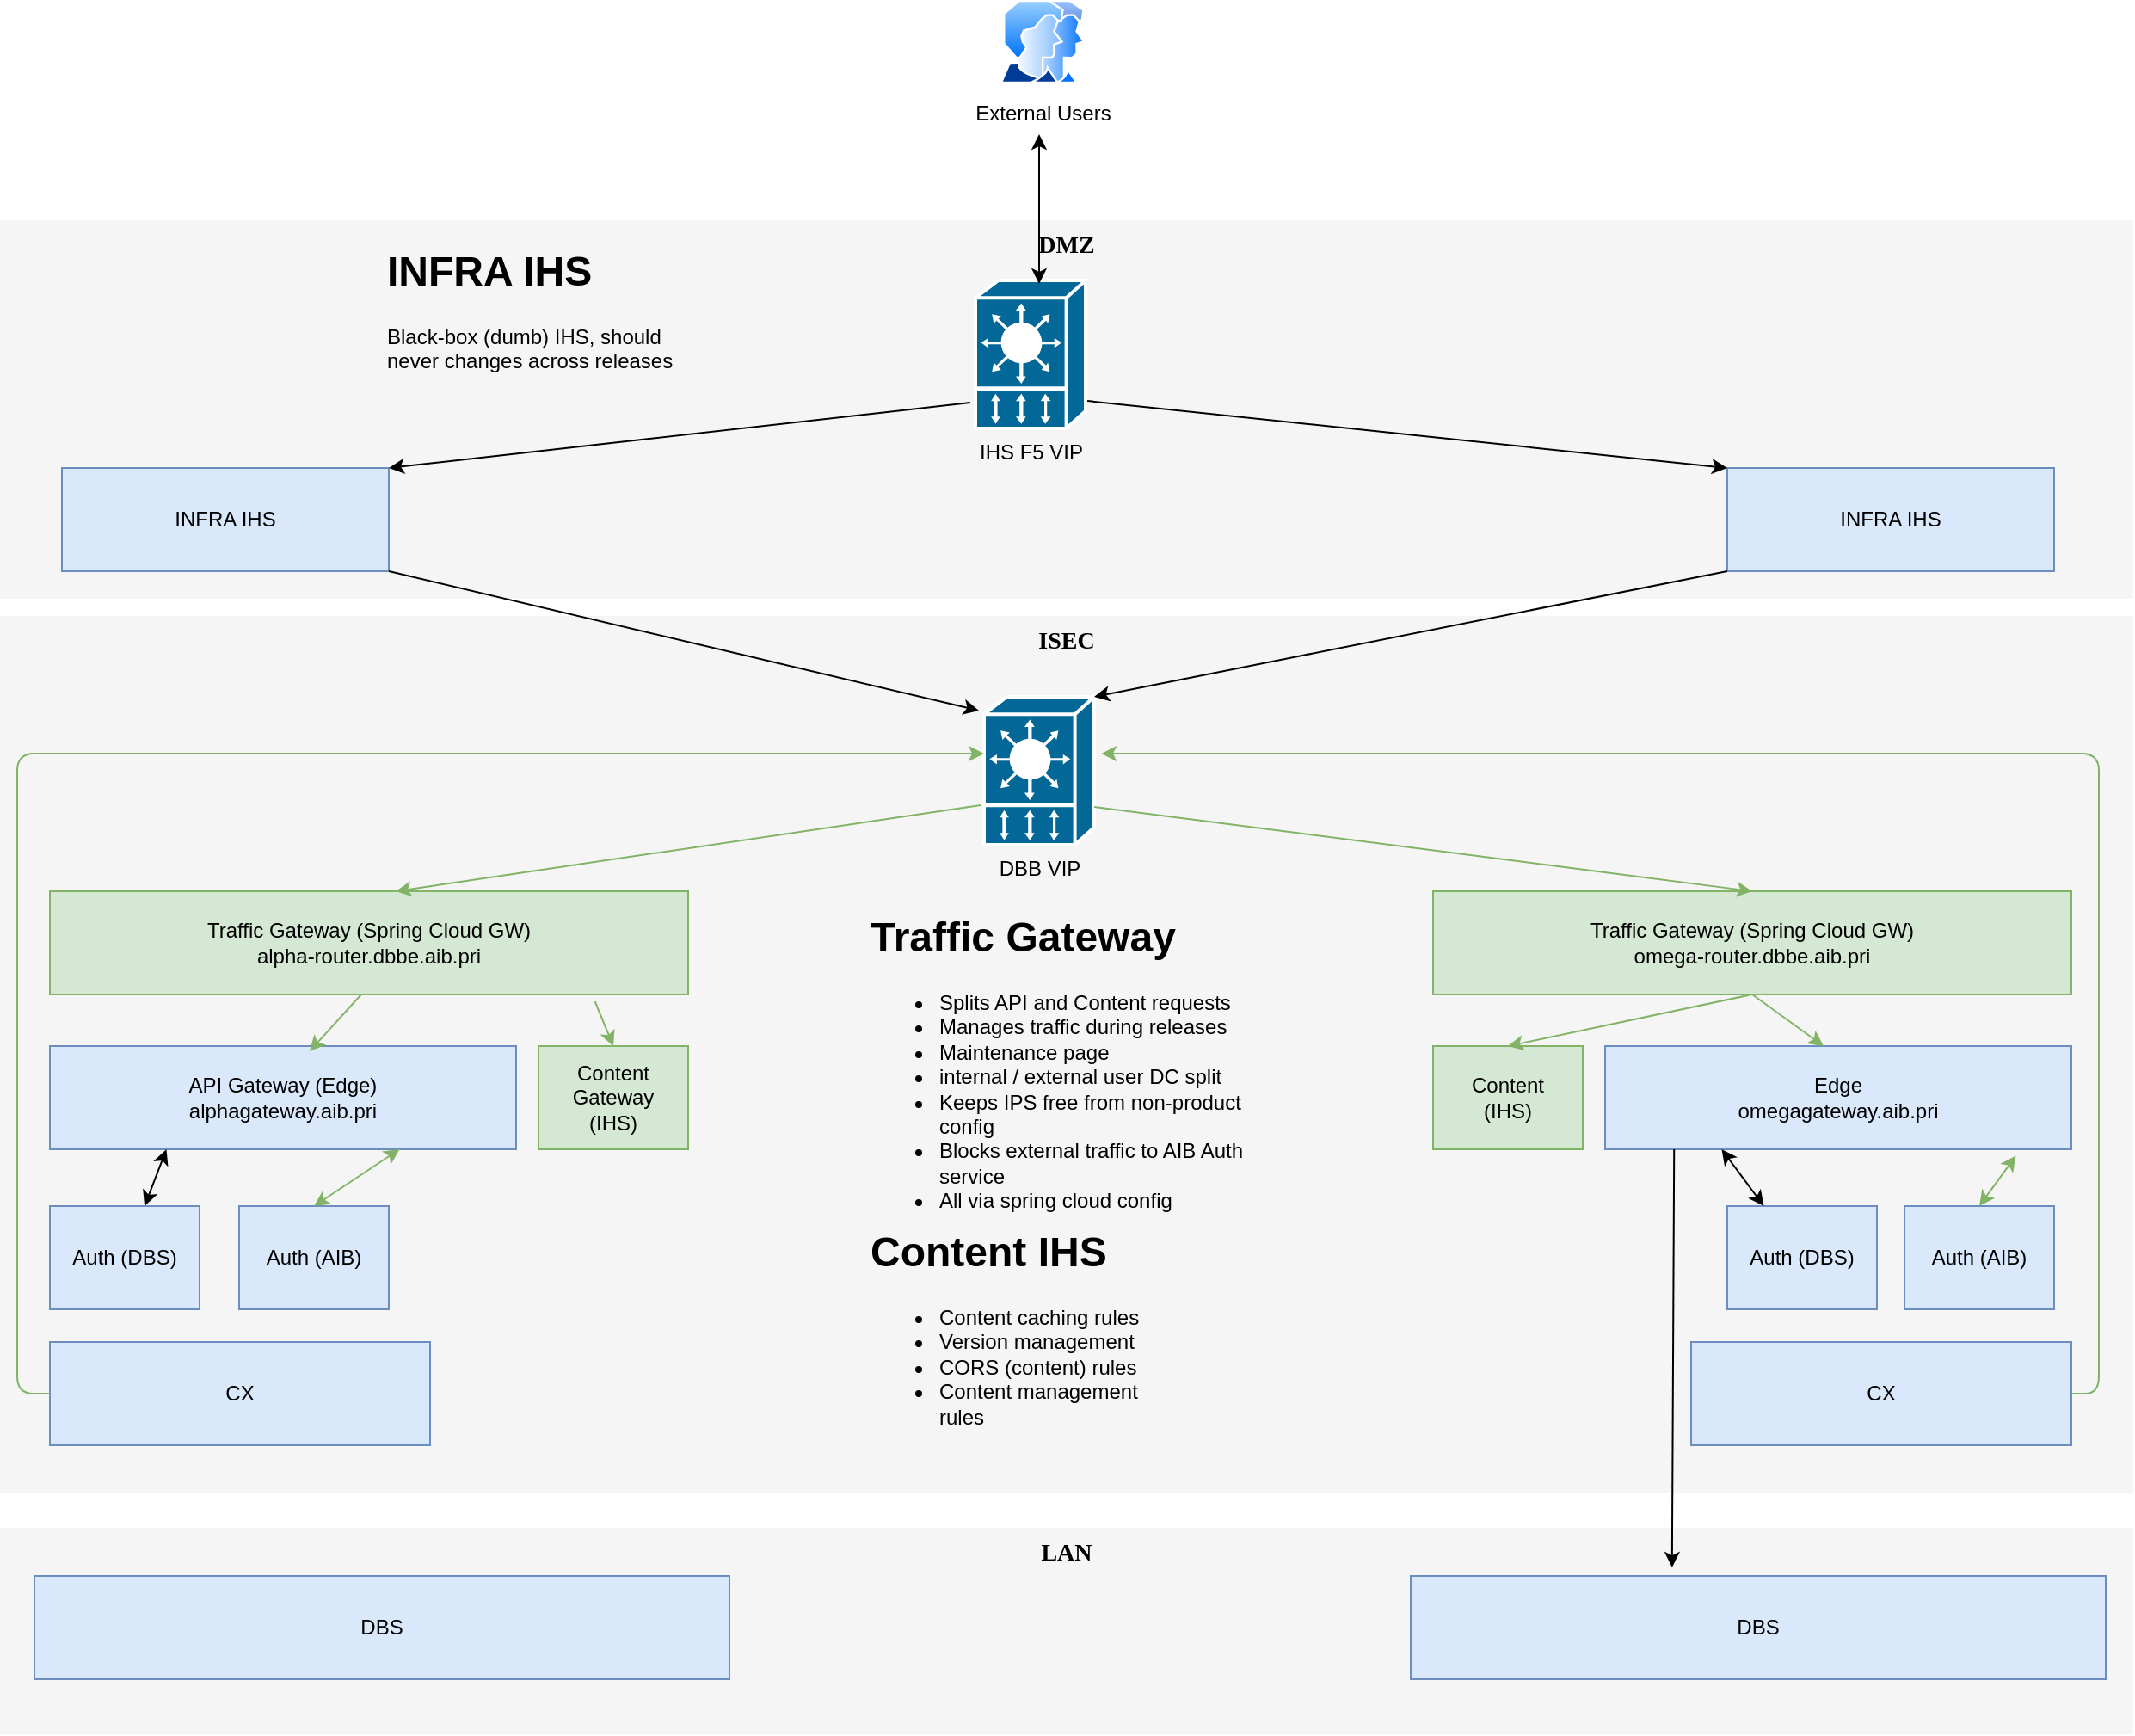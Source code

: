 <mxfile version="13.0.1" type="github">
  <diagram name="Page-1" id="c37626ed-c26b-45fb-9056-f9ebc6bb27b6">
    <mxGraphModel dx="1422" dy="762" grid="1" gridSize="10" guides="1" tooltips="1" connect="1" arrows="1" fold="1" page="1" pageScale="1" pageWidth="1100" pageHeight="850" background="#ffffff" math="0" shadow="0">
      <root>
        <mxCell id="0" />
        <mxCell id="1" parent="0" />
        <mxCell id="QfznqnuBZ1IlKUxBiRQi-20" value="LAN" style="whiteSpace=wrap;html=1;rounded=0;shadow=0;comic=0;strokeWidth=1;fontFamily=Verdana;fontSize=14;fillColor=#f5f5f5;strokeColor=none;verticalAlign=top;fontStyle=1" parent="1" vertex="1">
          <mxGeometry x="500" y="920" width="1240" height="120" as="geometry" />
        </mxCell>
        <mxCell id="1c7a67bf8fd3230f-83" value="DMZ" style="whiteSpace=wrap;html=1;rounded=0;shadow=0;comic=0;strokeWidth=1;fontFamily=Verdana;fontSize=14;fillColor=#f5f5f5;strokeColor=none;verticalAlign=top;fontStyle=1" parent="1" vertex="1">
          <mxGeometry x="500" y="160" width="1240" height="220" as="geometry" />
        </mxCell>
        <mxCell id="QfznqnuBZ1IlKUxBiRQi-1" value="IHS F5 VIP" style="shape=mxgraph.cisco.misc.vip;html=1;dashed=0;fillColor=#036897;strokeColor=#ffffff;strokeWidth=2;verticalLabelPosition=bottom;verticalAlign=top" parent="1" vertex="1">
          <mxGeometry x="1067" y="195" width="64" height="86" as="geometry" />
        </mxCell>
        <mxCell id="QfznqnuBZ1IlKUxBiRQi-4" value="External Users" style="aspect=fixed;perimeter=ellipsePerimeter;html=1;align=center;shadow=0;dashed=0;spacingTop=3;image;image=img/lib/active_directory/user_accounts.svg;" parent="1" vertex="1">
          <mxGeometry x="1081" y="32" width="50" height="48.5" as="geometry" />
        </mxCell>
        <mxCell id="QfznqnuBZ1IlKUxBiRQi-6" value="INFRA IHS" style="rounded=0;whiteSpace=wrap;html=1;fillColor=#dae8fc;strokeColor=#6c8ebf;" parent="1" vertex="1">
          <mxGeometry x="536" y="304" width="190" height="60" as="geometry" />
        </mxCell>
        <mxCell id="QfznqnuBZ1IlKUxBiRQi-7" value="INFRA IHS" style="rounded=0;whiteSpace=wrap;html=1;strokeColor=#6c8ebf;fillColor=#dae8fc;" parent="1" vertex="1">
          <mxGeometry x="1504" y="304" width="190" height="60" as="geometry" />
        </mxCell>
        <mxCell id="QfznqnuBZ1IlKUxBiRQi-9" value="ISEC" style="whiteSpace=wrap;html=1;rounded=0;shadow=0;comic=0;strokeWidth=1;fontFamily=Verdana;fontSize=14;fillColor=#f5f5f5;strokeColor=none;verticalAlign=top;fontStyle=1" parent="1" vertex="1">
          <mxGeometry x="500" y="390" width="1240" height="510" as="geometry" />
        </mxCell>
        <mxCell id="QfznqnuBZ1IlKUxBiRQi-11" value="API Gateway (Edge)&lt;br&gt;alphagateway.aib.pri" style="rounded=0;whiteSpace=wrap;html=1;strokeColor=#6c8ebf;fillColor=#dae8fc;" parent="1" vertex="1">
          <mxGeometry x="529" y="640" width="271" height="60" as="geometry" />
        </mxCell>
        <mxCell id="QfznqnuBZ1IlKUxBiRQi-12" value="Edge&lt;br&gt;omegagateway.aib.pri" style="rounded=0;whiteSpace=wrap;html=1;strokeColor=#6c8ebf;fillColor=#dae8fc;" parent="1" vertex="1">
          <mxGeometry x="1433" y="640" width="271" height="60" as="geometry" />
        </mxCell>
        <mxCell id="QfznqnuBZ1IlKUxBiRQi-13" value="DBB VIP" style="shape=mxgraph.cisco.misc.vip;html=1;dashed=0;fillColor=#036897;strokeColor=#ffffff;strokeWidth=2;verticalLabelPosition=bottom;verticalAlign=top" parent="1" vertex="1">
          <mxGeometry x="1072" y="437" width="64" height="86" as="geometry" />
        </mxCell>
        <mxCell id="QfznqnuBZ1IlKUxBiRQi-14" value="CX" style="rounded=0;whiteSpace=wrap;html=1;fillColor=#dae8fc;strokeColor=#6c8ebf;" parent="1" vertex="1">
          <mxGeometry x="529" y="812" width="221" height="60" as="geometry" />
        </mxCell>
        <mxCell id="QfznqnuBZ1IlKUxBiRQi-15" value="CX" style="rounded=0;whiteSpace=wrap;html=1;fillColor=#dae8fc;strokeColor=#6c8ebf;" parent="1" vertex="1">
          <mxGeometry x="1483" y="812" width="221" height="60" as="geometry" />
        </mxCell>
        <mxCell id="QfznqnuBZ1IlKUxBiRQi-16" value="Auth (DBS)" style="rounded=0;whiteSpace=wrap;html=1;fillColor=#dae8fc;strokeColor=#6c8ebf;" parent="1" vertex="1">
          <mxGeometry x="529" y="733" width="87" height="60" as="geometry" />
        </mxCell>
        <mxCell id="QfznqnuBZ1IlKUxBiRQi-17" value="Auth (DBS)" style="rounded=0;whiteSpace=wrap;html=1;strokeColor=#6c8ebf;fillColor=#dae8fc;" parent="1" vertex="1">
          <mxGeometry x="1504" y="733" width="87" height="60" as="geometry" />
        </mxCell>
        <mxCell id="6oNJGKLIgyjYE0U5j6M9-2" value="" style="endArrow=none;startArrow=classic;html=1;entryX=1.016;entryY=0.814;entryDx=0;entryDy=0;entryPerimeter=0;exitX=0;exitY=0;exitDx=0;exitDy=0;startFill=1;endFill=0;" parent="1" source="QfznqnuBZ1IlKUxBiRQi-7" target="QfznqnuBZ1IlKUxBiRQi-1" edge="1">
          <mxGeometry width="50" height="50" relative="1" as="geometry">
            <mxPoint x="1310" y="350" as="sourcePoint" />
            <mxPoint x="1360" y="300" as="targetPoint" />
          </mxGeometry>
        </mxCell>
        <mxCell id="6oNJGKLIgyjYE0U5j6M9-5" value="" style="endArrow=classic;startArrow=none;html=1;entryX=1;entryY=0;entryDx=0;entryDy=0;exitX=-0.047;exitY=0.826;exitDx=0;exitDy=0;exitPerimeter=0;startFill=0;" parent="1" source="QfznqnuBZ1IlKUxBiRQi-1" target="QfznqnuBZ1IlKUxBiRQi-6" edge="1">
          <mxGeometry width="50" height="50" relative="1" as="geometry">
            <mxPoint x="1120" y="480" as="sourcePoint" />
            <mxPoint x="1170" y="430" as="targetPoint" />
          </mxGeometry>
        </mxCell>
        <mxCell id="6oNJGKLIgyjYE0U5j6M9-6" value="" style="endArrow=none;startArrow=classic;html=1;entryX=1;entryY=1;entryDx=0;entryDy=0;exitX=-0.047;exitY=0.093;exitDx=0;exitDy=0;exitPerimeter=0;endFill=0;startFill=1;" parent="1" source="QfznqnuBZ1IlKUxBiRQi-13" target="QfznqnuBZ1IlKUxBiRQi-6" edge="1">
          <mxGeometry width="50" height="50" relative="1" as="geometry">
            <mxPoint x="1057" y="490.5" as="sourcePoint" />
            <mxPoint x="890" y="460" as="targetPoint" />
          </mxGeometry>
        </mxCell>
        <mxCell id="6oNJGKLIgyjYE0U5j6M9-7" value="" style="endArrow=none;startArrow=classic;html=1;entryX=0;entryY=1;entryDx=0;entryDy=0;exitX=1;exitY=0;exitDx=0;exitDy=0;exitPerimeter=0;endFill=0;startFill=1;" parent="1" source="QfznqnuBZ1IlKUxBiRQi-13" target="QfznqnuBZ1IlKUxBiRQi-7" edge="1">
          <mxGeometry width="50" height="50" relative="1" as="geometry">
            <mxPoint x="1139.992" y="496.999" as="sourcePoint" />
            <mxPoint x="1300" y="450" as="targetPoint" />
          </mxGeometry>
        </mxCell>
        <mxCell id="6oNJGKLIgyjYE0U5j6M9-11" value="" style="endArrow=classic;startArrow=classic;html=1;entryX=0.25;entryY=1;entryDx=0;entryDy=0;" parent="1" source="QfznqnuBZ1IlKUxBiRQi-16" target="QfznqnuBZ1IlKUxBiRQi-11" edge="1">
          <mxGeometry width="50" height="50" relative="1" as="geometry">
            <mxPoint x="760" y="688" as="sourcePoint" />
            <mxPoint x="810" y="638" as="targetPoint" />
          </mxGeometry>
        </mxCell>
        <mxCell id="6oNJGKLIgyjYE0U5j6M9-23" value="" style="endArrow=classic;startArrow=classic;html=1;entryX=0.25;entryY=1;entryDx=0;entryDy=0;" parent="1" source="QfznqnuBZ1IlKUxBiRQi-17" target="QfznqnuBZ1IlKUxBiRQi-12" edge="1">
          <mxGeometry width="50" height="50" relative="1" as="geometry">
            <mxPoint x="1170" y="728" as="sourcePoint" />
            <mxPoint x="1220" y="678" as="targetPoint" />
          </mxGeometry>
        </mxCell>
        <mxCell id="6oNJGKLIgyjYE0U5j6M9-28" value="Auth (AIB)" style="rounded=0;whiteSpace=wrap;html=1;fillColor=#dae8fc;strokeColor=#6c8ebf;" parent="1" vertex="1">
          <mxGeometry x="1607" y="733" width="87" height="60" as="geometry" />
        </mxCell>
        <mxCell id="6oNJGKLIgyjYE0U5j6M9-29" value="Auth (AIB)" style="rounded=0;whiteSpace=wrap;html=1;fillColor=#dae8fc;strokeColor=#6c8ebf;" parent="1" vertex="1">
          <mxGeometry x="639" y="733" width="87" height="60" as="geometry" />
        </mxCell>
        <mxCell id="RRaRMntgKjidEFnBLUo5-1" value="DBS" style="rounded=0;whiteSpace=wrap;html=1;fillColor=#dae8fc;strokeColor=#6c8ebf;" parent="1" vertex="1">
          <mxGeometry x="520" y="948" width="404" height="60" as="geometry" />
        </mxCell>
        <mxCell id="RRaRMntgKjidEFnBLUo5-2" value="DBS" style="rounded=0;whiteSpace=wrap;html=1;fillColor=#dae8fc;strokeColor=#6c8ebf;" parent="1" vertex="1">
          <mxGeometry x="1320" y="948" width="404" height="60" as="geometry" />
        </mxCell>
        <mxCell id="RRaRMntgKjidEFnBLUo5-9" value="" style="endArrow=classic;startArrow=classic;html=1;" parent="1" edge="1">
          <mxGeometry width="50" height="50" relative="1" as="geometry">
            <mxPoint x="1104" y="197" as="sourcePoint" />
            <mxPoint x="1104" y="110" as="targetPoint" />
          </mxGeometry>
        </mxCell>
        <mxCell id="EP9Ph4Vk5-Rlfjb0yMCm-3" value="" style="endArrow=classic;startArrow=classic;html=1;entryX=0.75;entryY=1;entryDx=0;entryDy=0;exitX=0.5;exitY=0;exitDx=0;exitDy=0;fillColor=#d5e8d4;strokeColor=#82b366;" parent="1" source="6oNJGKLIgyjYE0U5j6M9-29" target="QfznqnuBZ1IlKUxBiRQi-11" edge="1">
          <mxGeometry width="50" height="50" relative="1" as="geometry">
            <mxPoint x="820" y="670" as="sourcePoint" />
            <mxPoint x="810" y="740" as="targetPoint" />
          </mxGeometry>
        </mxCell>
        <mxCell id="EP9Ph4Vk5-Rlfjb0yMCm-6" value="Content Gateway&lt;br&gt;(IHS)" style="rounded=0;whiteSpace=wrap;html=1;fillColor=#d5e8d4;strokeColor=#82b366;" parent="1" vertex="1">
          <mxGeometry x="813" y="640" width="87" height="60" as="geometry" />
        </mxCell>
        <mxCell id="EP9Ph4Vk5-Rlfjb0yMCm-10" value="Content &lt;br&gt;(IHS)" style="rounded=0;whiteSpace=wrap;html=1;fillColor=#d5e8d4;strokeColor=#82b366;" parent="1" vertex="1">
          <mxGeometry x="1333" y="640" width="87" height="60" as="geometry" />
        </mxCell>
        <mxCell id="EP9Ph4Vk5-Rlfjb0yMCm-17" value="" style="endArrow=classic;startArrow=classic;html=1;entryX=0.881;entryY=1.063;entryDx=0;entryDy=0;entryPerimeter=0;exitX=0.5;exitY=0;exitDx=0;exitDy=0;fillColor=#d5e8d4;strokeColor=#82b366;" parent="1" source="6oNJGKLIgyjYE0U5j6M9-28" target="QfznqnuBZ1IlKUxBiRQi-12" edge="1">
          <mxGeometry width="50" height="50" relative="1" as="geometry">
            <mxPoint x="1630" y="770" as="sourcePoint" />
            <mxPoint x="1680" y="720" as="targetPoint" />
          </mxGeometry>
        </mxCell>
        <mxCell id="EP9Ph4Vk5-Rlfjb0yMCm-18" value="&lt;h1&gt;INFRA IHS&lt;/h1&gt;&lt;p&gt;Black-box (dumb) IHS, should never changes across releases&lt;/p&gt;" style="text;html=1;strokeColor=none;fillColor=none;spacing=5;spacingTop=-20;whiteSpace=wrap;overflow=hidden;rounded=0;" parent="1" vertex="1">
          <mxGeometry x="720" y="170" width="190" height="120" as="geometry" />
        </mxCell>
        <mxCell id="EP9Ph4Vk5-Rlfjb0yMCm-22" value="&lt;h1&gt;Content IHS&lt;/h1&gt;&lt;p&gt;&lt;/p&gt;&lt;ul&gt;&lt;li&gt;Content caching rules&lt;/li&gt;&lt;li&gt;Version management&lt;/li&gt;&lt;li&gt;CORS (content) rules&lt;/li&gt;&lt;li&gt;Content management rules&lt;/li&gt;&lt;/ul&gt;&lt;p&gt;&lt;/p&gt;&lt;p&gt;&lt;br&gt;&lt;/p&gt;" style="text;html=1;strokeColor=none;fillColor=none;spacing=5;spacingTop=-20;whiteSpace=wrap;overflow=hidden;rounded=0;" parent="1" vertex="1">
          <mxGeometry x="1001" y="740" width="190" height="120" as="geometry" />
        </mxCell>
        <mxCell id="EP9Ph4Vk5-Rlfjb0yMCm-23" value="" style="endArrow=classic;html=1;exitX=0;exitY=0.5;exitDx=0;exitDy=0;edgeStyle=elbowEdgeStyle;fillColor=#d5e8d4;strokeColor=#82b366;" parent="1" source="QfznqnuBZ1IlKUxBiRQi-14" edge="1">
          <mxGeometry width="50" height="50" relative="1" as="geometry">
            <mxPoint x="510" y="780" as="sourcePoint" />
            <mxPoint x="1072" y="470" as="targetPoint" />
            <Array as="points">
              <mxPoint x="510" y="640" />
            </Array>
          </mxGeometry>
        </mxCell>
        <mxCell id="EP9Ph4Vk5-Rlfjb0yMCm-24" value="" style="endArrow=classic;html=1;exitX=1;exitY=0.5;exitDx=0;exitDy=0;edgeStyle=elbowEdgeStyle;entryX=1.063;entryY=0.384;entryDx=0;entryDy=0;entryPerimeter=0;fillColor=#d5e8d4;strokeColor=#82b366;" parent="1" source="QfznqnuBZ1IlKUxBiRQi-15" target="QfznqnuBZ1IlKUxBiRQi-13" edge="1">
          <mxGeometry width="50" height="50" relative="1" as="geometry">
            <mxPoint x="1720" y="850" as="sourcePoint" />
            <mxPoint x="1810" y="740" as="targetPoint" />
            <Array as="points">
              <mxPoint x="1720" y="490" />
            </Array>
          </mxGeometry>
        </mxCell>
        <mxCell id="EP9Ph4Vk5-Rlfjb0yMCm-26" value="" style="endArrow=classic;startArrow=none;html=1;startFill=0;entryX=0.376;entryY=-0.083;entryDx=0;entryDy=0;entryPerimeter=0;exitX=0.148;exitY=1;exitDx=0;exitDy=0;exitPerimeter=0;" parent="1" source="QfznqnuBZ1IlKUxBiRQi-12" target="RRaRMntgKjidEFnBLUo5-2" edge="1">
          <mxGeometry width="50" height="50" relative="1" as="geometry">
            <mxPoint x="1330" y="670" as="sourcePoint" />
            <mxPoint x="1330.02" y="948" as="targetPoint" />
          </mxGeometry>
        </mxCell>
        <mxCell id="wRUYfPCryLNPpYMVrnq4-1" value="Traffic Gateway (Spring Cloud GW)&lt;br&gt;alpha-router.dbbe.aib.pri" style="rounded=0;whiteSpace=wrap;html=1;fillColor=#d5e8d4;strokeColor=#82b366;" parent="1" vertex="1">
          <mxGeometry x="529" y="550" width="371" height="60" as="geometry" />
        </mxCell>
        <mxCell id="wRUYfPCryLNPpYMVrnq4-2" value="" style="endArrow=classic;html=1;exitX=0.557;exitY=0.05;exitDx=0;exitDy=0;exitPerimeter=0;entryX=0.557;entryY=0.05;entryDx=0;entryDy=0;entryPerimeter=0;fillColor=#d5e8d4;strokeColor=#82b366;" parent="1" target="QfznqnuBZ1IlKUxBiRQi-11" edge="1">
          <mxGeometry width="50" height="50" relative="1" as="geometry">
            <mxPoint x="710" y="610" as="sourcePoint" />
            <mxPoint x="660" y="660" as="targetPoint" />
          </mxGeometry>
        </mxCell>
        <mxCell id="wRUYfPCryLNPpYMVrnq4-3" value="Traffic Gateway (Spring Cloud GW)&lt;br&gt;omega-router.dbbe.aib.pri" style="rounded=0;whiteSpace=wrap;html=1;fillColor=#d5e8d4;strokeColor=#82b366;" parent="1" vertex="1">
          <mxGeometry x="1333" y="550" width="371" height="60" as="geometry" />
        </mxCell>
        <mxCell id="7arDR_sjY8IiMj0KGwgR-1" value="" style="endArrow=classic;html=1;entryX=0.542;entryY=0;entryDx=0;entryDy=0;entryPerimeter=0;exitX=-0.031;exitY=0.733;exitDx=0;exitDy=0;exitPerimeter=0;fillColor=#d5e8d4;strokeColor=#82b366;" parent="1" source="QfznqnuBZ1IlKUxBiRQi-13" target="wRUYfPCryLNPpYMVrnq4-1" edge="1">
          <mxGeometry width="50" height="50" relative="1" as="geometry">
            <mxPoint x="940" y="540" as="sourcePoint" />
            <mxPoint x="990" y="490" as="targetPoint" />
          </mxGeometry>
        </mxCell>
        <mxCell id="7arDR_sjY8IiMj0KGwgR-4" value="" style="endArrow=classic;html=1;exitX=0.854;exitY=1.067;exitDx=0;exitDy=0;exitPerimeter=0;entryX=0.5;entryY=0;entryDx=0;entryDy=0;fillColor=#d5e8d4;strokeColor=#82b366;" parent="1" source="wRUYfPCryLNPpYMVrnq4-1" target="EP9Ph4Vk5-Rlfjb0yMCm-6" edge="1">
          <mxGeometry width="50" height="50" relative="1" as="geometry">
            <mxPoint x="960" y="660" as="sourcePoint" />
            <mxPoint x="1010" y="610" as="targetPoint" />
          </mxGeometry>
        </mxCell>
        <mxCell id="7arDR_sjY8IiMj0KGwgR-5" value="&lt;h1&gt;Traffic Gateway&lt;/h1&gt;&lt;p&gt;&lt;/p&gt;&lt;ul&gt;&lt;li&gt;&lt;span&gt;Splits API and Content requests&lt;/span&gt;&lt;br&gt;&lt;/li&gt;&lt;li&gt;Manages traffic during releases&lt;/li&gt;&lt;li&gt;Maintenance page&lt;/li&gt;&lt;li&gt;internal / external user DC split&lt;/li&gt;&lt;li&gt;Keeps IPS free from non-product config&lt;/li&gt;&lt;li&gt;Blocks external traffic to AIB Auth service&lt;/li&gt;&lt;li&gt;All via spring cloud config&lt;/li&gt;&lt;/ul&gt;&lt;p&gt;&lt;/p&gt;" style="text;html=1;strokeColor=none;fillColor=none;spacing=5;spacingTop=-20;whiteSpace=wrap;overflow=hidden;rounded=0;" parent="1" vertex="1">
          <mxGeometry x="1001" y="557" width="249" height="180" as="geometry" />
        </mxCell>
        <mxCell id="7arDR_sjY8IiMj0KGwgR-7" value="" style="endArrow=classic;html=1;entryX=0.5;entryY=0;entryDx=0;entryDy=0;exitX=1;exitY=0.744;exitDx=0;exitDy=0;exitPerimeter=0;fillColor=#d5e8d4;strokeColor=#82b366;" parent="1" source="QfznqnuBZ1IlKUxBiRQi-13" target="wRUYfPCryLNPpYMVrnq4-3" edge="1">
          <mxGeometry width="50" height="50" relative="1" as="geometry">
            <mxPoint x="1080.016" y="510.038" as="sourcePoint" />
            <mxPoint x="740.082" y="560" as="targetPoint" />
          </mxGeometry>
        </mxCell>
        <mxCell id="7arDR_sjY8IiMj0KGwgR-11" value="" style="endArrow=classic;html=1;entryX=0.5;entryY=0;entryDx=0;entryDy=0;exitX=0.5;exitY=1;exitDx=0;exitDy=0;fillColor=#d5e8d4;strokeColor=#82b366;" parent="1" source="wRUYfPCryLNPpYMVrnq4-3" target="EP9Ph4Vk5-Rlfjb0yMCm-10" edge="1">
          <mxGeometry width="50" height="50" relative="1" as="geometry">
            <mxPoint x="1260" y="610" as="sourcePoint" />
            <mxPoint x="1310" y="560" as="targetPoint" />
          </mxGeometry>
        </mxCell>
        <mxCell id="7arDR_sjY8IiMj0KGwgR-12" value="" style="endArrow=classic;html=1;exitX=0.5;exitY=1;exitDx=0;exitDy=0;fillColor=#d5e8d4;strokeColor=#82b366;" parent="1" source="wRUYfPCryLNPpYMVrnq4-3" edge="1">
          <mxGeometry width="50" height="50" relative="1" as="geometry">
            <mxPoint x="1390" y="790" as="sourcePoint" />
            <mxPoint x="1560" y="640" as="targetPoint" />
          </mxGeometry>
        </mxCell>
      </root>
    </mxGraphModel>
  </diagram>
</mxfile>
